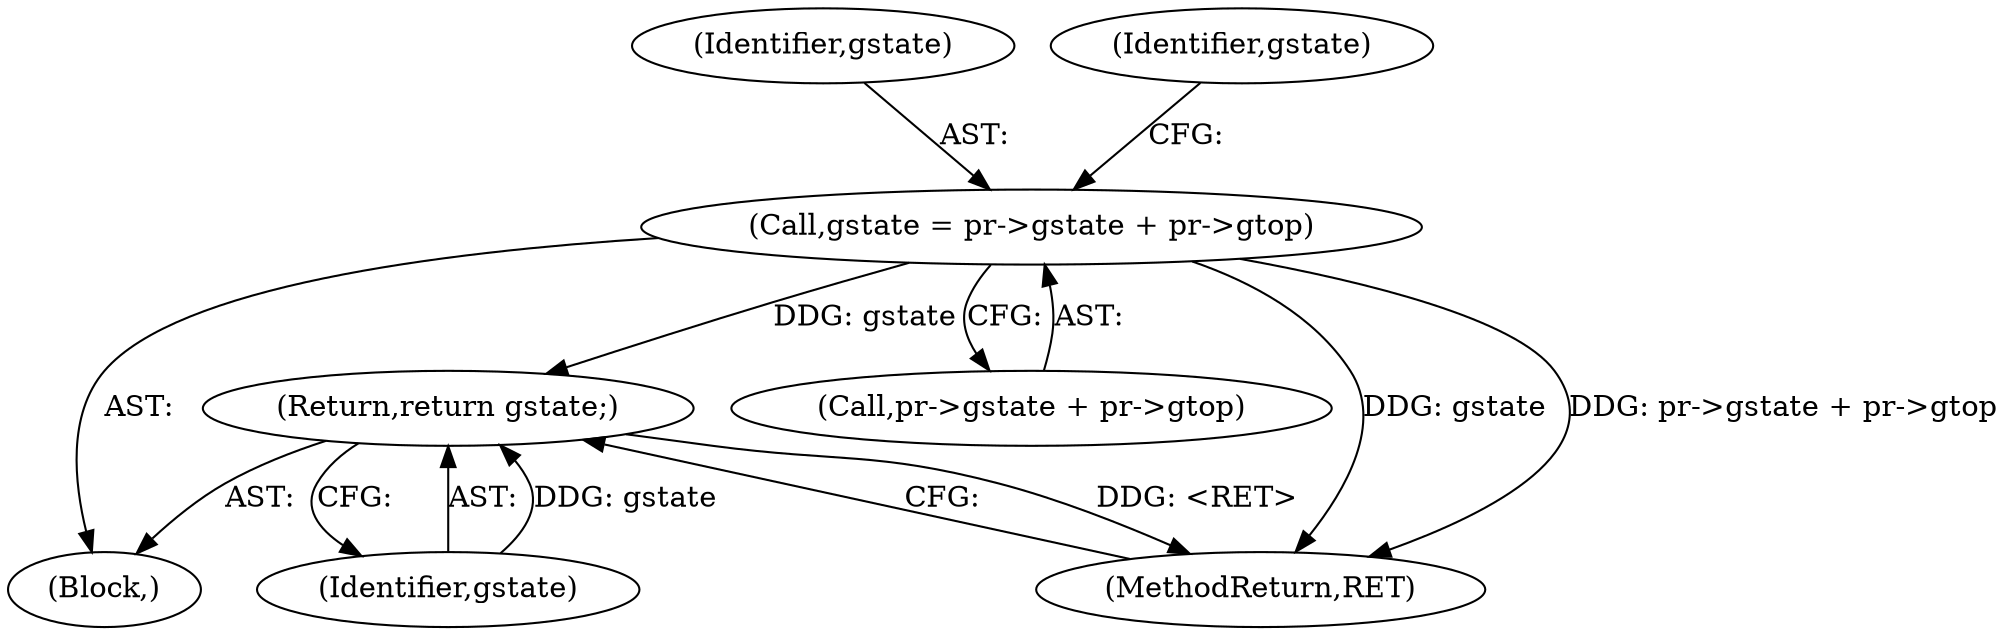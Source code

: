 digraph "0_ghostscript_4dcc6affe04368461310a21238f7e1871a752a05@integer" {
"1000281" [label="(Call,gstate = pr->gstate + pr->gtop)"];
"1000295" [label="(Return,return gstate;)"];
"1000296" [label="(Identifier,gstate)"];
"1000282" [label="(Identifier,gstate)"];
"1000106" [label="(Block,)"];
"1000283" [label="(Call,pr->gstate + pr->gtop)"];
"1000281" [label="(Call,gstate = pr->gstate + pr->gtop)"];
"1000295" [label="(Return,return gstate;)"];
"1000297" [label="(MethodReturn,RET)"];
"1000292" [label="(Identifier,gstate)"];
"1000281" -> "1000106"  [label="AST: "];
"1000281" -> "1000283"  [label="CFG: "];
"1000282" -> "1000281"  [label="AST: "];
"1000283" -> "1000281"  [label="AST: "];
"1000292" -> "1000281"  [label="CFG: "];
"1000281" -> "1000297"  [label="DDG: gstate"];
"1000281" -> "1000297"  [label="DDG: pr->gstate + pr->gtop"];
"1000281" -> "1000295"  [label="DDG: gstate"];
"1000295" -> "1000106"  [label="AST: "];
"1000295" -> "1000296"  [label="CFG: "];
"1000296" -> "1000295"  [label="AST: "];
"1000297" -> "1000295"  [label="CFG: "];
"1000295" -> "1000297"  [label="DDG: <RET>"];
"1000296" -> "1000295"  [label="DDG: gstate"];
}
